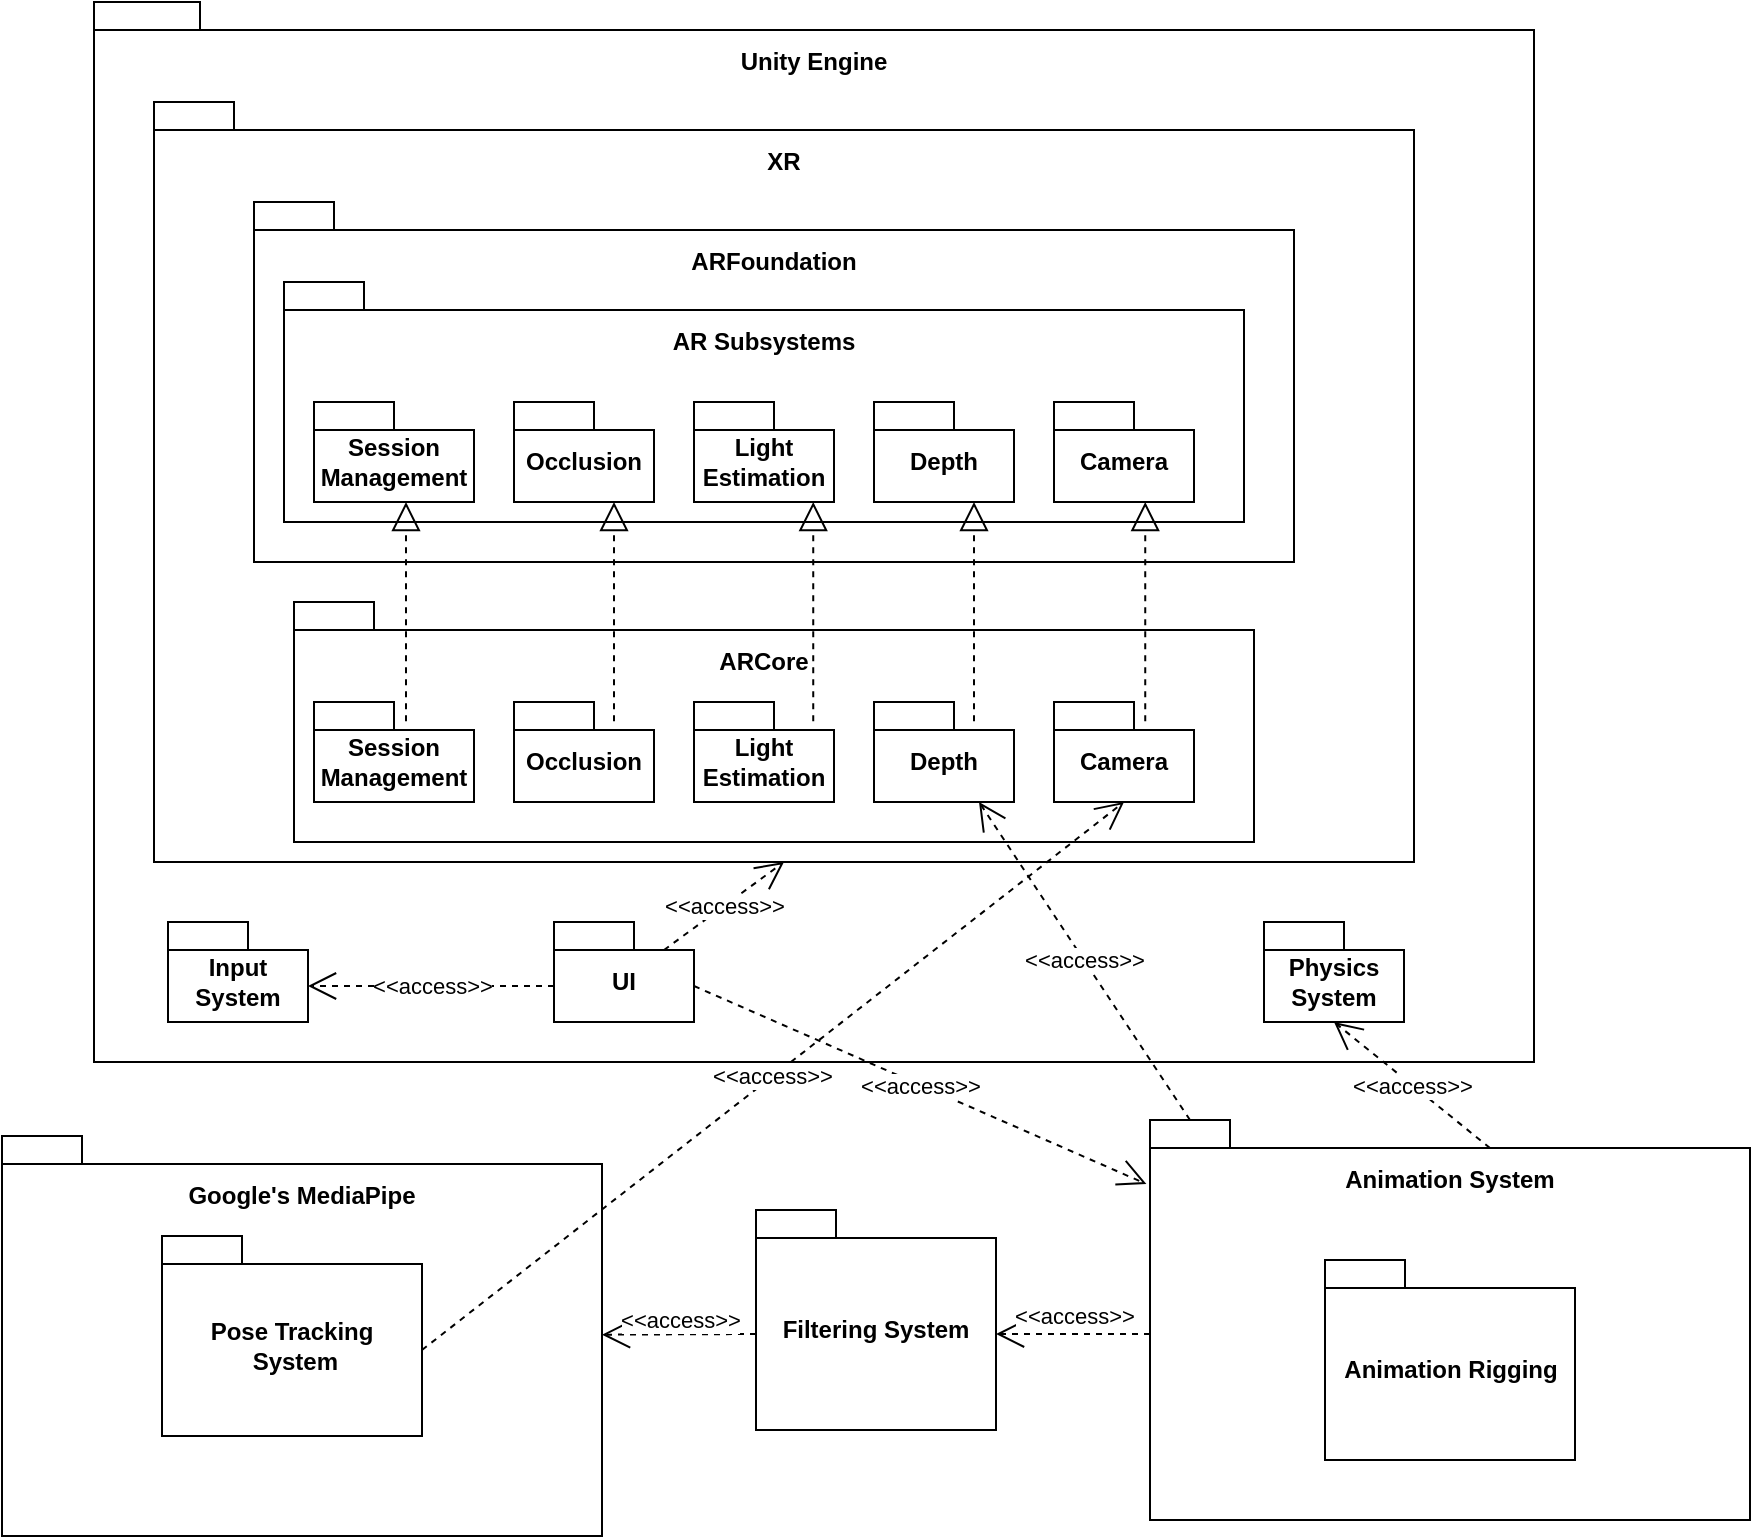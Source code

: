 <mxfile version="22.1.18" type="device">
  <diagram name="Page-1" id="taw0F5bnkjPM1BYFyEbS">
    <mxGraphModel dx="993" dy="1016" grid="0" gridSize="10" guides="1" tooltips="1" connect="1" arrows="1" fold="1" page="0" pageScale="1" pageWidth="827" pageHeight="1169" math="0" shadow="0">
      <root>
        <mxCell id="0" />
        <mxCell id="1" parent="0" />
        <mxCell id="HXQu-pEdGRoEHzrdMmY4-1" value="Unity Engine" style="shape=folder;fontStyle=1;spacingTop=-250;tabWidth=40;tabHeight=14;tabPosition=left;html=1;whiteSpace=wrap;align=center;spacingBottom=220;" parent="1" vertex="1">
          <mxGeometry x="130" y="-10" width="720" height="530" as="geometry" />
        </mxCell>
        <mxCell id="HXQu-pEdGRoEHzrdMmY4-2" value="UI" style="shape=folder;fontStyle=1;spacingTop=10;tabWidth=40;tabHeight=14;tabPosition=left;html=1;whiteSpace=wrap;" parent="1" vertex="1">
          <mxGeometry x="360" y="450" width="70" height="50" as="geometry" />
        </mxCell>
        <mxCell id="HXQu-pEdGRoEHzrdMmY4-3" value="Physics&lt;br&gt;System" style="shape=folder;fontStyle=1;spacingTop=10;tabWidth=40;tabHeight=14;tabPosition=left;html=1;whiteSpace=wrap;" parent="1" vertex="1">
          <mxGeometry x="715" y="450" width="70" height="50" as="geometry" />
        </mxCell>
        <mxCell id="HXQu-pEdGRoEHzrdMmY4-5" value="Google&#39;s MediaPipe" style="shape=folder;fontStyle=1;spacingTop=-50;tabWidth=40;tabHeight=14;tabPosition=left;html=1;whiteSpace=wrap;align=center;spacingBottom=90;" parent="1" vertex="1">
          <mxGeometry x="84" y="557" width="300" height="200" as="geometry" />
        </mxCell>
        <mxCell id="HXQu-pEdGRoEHzrdMmY4-7" value="Animation System" style="shape=folder;fontStyle=1;spacingTop=-50;tabWidth=40;tabHeight=14;tabPosition=left;html=1;whiteSpace=wrap;align=center;spacingBottom=90;" parent="1" vertex="1">
          <mxGeometry x="658" y="549" width="300" height="200" as="geometry" />
        </mxCell>
        <mxCell id="HXQu-pEdGRoEHzrdMmY4-6" value="Pose Tracking&lt;br&gt;&amp;nbsp;System" style="shape=folder;fontStyle=1;spacingTop=10;tabWidth=40;tabHeight=14;tabPosition=left;html=1;whiteSpace=wrap;" parent="1" vertex="1">
          <mxGeometry x="164" y="607" width="130" height="100" as="geometry" />
        </mxCell>
        <mxCell id="HXQu-pEdGRoEHzrdMmY4-8" value="Animation Rigging" style="shape=folder;fontStyle=1;spacingTop=10;tabWidth=40;tabHeight=14;tabPosition=left;html=1;whiteSpace=wrap;" parent="1" vertex="1">
          <mxGeometry x="745.5" y="619" width="125" height="100" as="geometry" />
        </mxCell>
        <mxCell id="HXQu-pEdGRoEHzrdMmY4-9" value="Input System" style="shape=folder;fontStyle=1;spacingTop=10;tabWidth=40;tabHeight=14;tabPosition=left;html=1;whiteSpace=wrap;" parent="1" vertex="1">
          <mxGeometry x="167" y="450" width="70" height="50" as="geometry" />
        </mxCell>
        <mxCell id="HXQu-pEdGRoEHzrdMmY4-11" value="XR" style="shape=folder;fontStyle=1;spacingTop=-160;tabWidth=40;tabHeight=14;tabPosition=left;html=1;whiteSpace=wrap;align=center;spacingBottom=160;" parent="1" vertex="1">
          <mxGeometry x="160" y="40" width="630" height="380" as="geometry" />
        </mxCell>
        <mxCell id="HXQu-pEdGRoEHzrdMmY4-12" value="ARFoundation" style="shape=folder;fontStyle=1;spacingTop=-60;tabWidth=40;tabHeight=14;tabPosition=left;html=1;whiteSpace=wrap;spacingBottom=60;" parent="1" vertex="1">
          <mxGeometry x="210" y="90" width="520" height="180" as="geometry" />
        </mxCell>
        <mxCell id="HXQu-pEdGRoEHzrdMmY4-14" value="ARCore" style="shape=folder;fontStyle=1;spacingTop=-30;tabWidth=40;tabHeight=14;tabPosition=left;html=1;whiteSpace=wrap;spacingBottom=30;spacingLeft=0;spacingRight=10;" parent="1" vertex="1">
          <mxGeometry x="230" y="290" width="480" height="120" as="geometry" />
        </mxCell>
        <mxCell id="HXQu-pEdGRoEHzrdMmY4-16" value="Session&lt;br&gt;Management" style="shape=folder;fontStyle=1;spacingTop=10;tabWidth=40;tabHeight=14;tabPosition=left;html=1;whiteSpace=wrap;" parent="1" vertex="1">
          <mxGeometry x="240" y="340" width="80" height="50" as="geometry" />
        </mxCell>
        <mxCell id="HXQu-pEdGRoEHzrdMmY4-17" value="Camera" style="shape=folder;fontStyle=1;spacingTop=10;tabWidth=40;tabHeight=14;tabPosition=left;html=1;whiteSpace=wrap;" parent="1" vertex="1">
          <mxGeometry x="610" y="340" width="70" height="50" as="geometry" />
        </mxCell>
        <mxCell id="HXQu-pEdGRoEHzrdMmY4-18" value="Depth" style="shape=folder;fontStyle=1;spacingTop=10;tabWidth=40;tabHeight=14;tabPosition=left;html=1;whiteSpace=wrap;" parent="1" vertex="1">
          <mxGeometry x="520" y="340" width="70" height="50" as="geometry" />
        </mxCell>
        <mxCell id="HXQu-pEdGRoEHzrdMmY4-19" value="Occlusion" style="shape=folder;fontStyle=1;spacingTop=10;tabWidth=40;tabHeight=14;tabPosition=left;html=1;whiteSpace=wrap;" parent="1" vertex="1">
          <mxGeometry x="340" y="340" width="70" height="50" as="geometry" />
        </mxCell>
        <mxCell id="HXQu-pEdGRoEHzrdMmY4-20" value="Light Estimation" style="shape=folder;fontStyle=1;spacingTop=10;tabWidth=40;tabHeight=14;tabPosition=left;html=1;whiteSpace=wrap;" parent="1" vertex="1">
          <mxGeometry x="430" y="340" width="70" height="50" as="geometry" />
        </mxCell>
        <mxCell id="HXQu-pEdGRoEHzrdMmY4-23" value="AR Subsystems" style="shape=folder;fontStyle=1;spacingTop=-30;tabWidth=40;tabHeight=14;tabPosition=left;html=1;whiteSpace=wrap;spacingBottom=30;" parent="1" vertex="1">
          <mxGeometry x="225" y="130" width="480" height="120" as="geometry" />
        </mxCell>
        <mxCell id="HXQu-pEdGRoEHzrdMmY4-24" value="Session&lt;br&gt;Management" style="shape=folder;fontStyle=1;spacingTop=10;tabWidth=40;tabHeight=14;tabPosition=left;html=1;whiteSpace=wrap;" parent="1" vertex="1">
          <mxGeometry x="240" y="190" width="80" height="50" as="geometry" />
        </mxCell>
        <mxCell id="HXQu-pEdGRoEHzrdMmY4-25" value="Occlusion" style="shape=folder;fontStyle=1;spacingTop=10;tabWidth=40;tabHeight=14;tabPosition=left;html=1;whiteSpace=wrap;" parent="1" vertex="1">
          <mxGeometry x="340" y="190" width="70" height="50" as="geometry" />
        </mxCell>
        <mxCell id="HXQu-pEdGRoEHzrdMmY4-26" value="Light Estimation" style="shape=folder;fontStyle=1;spacingTop=10;tabWidth=40;tabHeight=14;tabPosition=left;html=1;whiteSpace=wrap;" parent="1" vertex="1">
          <mxGeometry x="430" y="190" width="70" height="50" as="geometry" />
        </mxCell>
        <mxCell id="HXQu-pEdGRoEHzrdMmY4-27" value="Depth" style="shape=folder;fontStyle=1;spacingTop=10;tabWidth=40;tabHeight=14;tabPosition=left;html=1;whiteSpace=wrap;" parent="1" vertex="1">
          <mxGeometry x="520" y="190" width="70" height="50" as="geometry" />
        </mxCell>
        <mxCell id="HXQu-pEdGRoEHzrdMmY4-28" value="Camera" style="shape=folder;fontStyle=1;spacingTop=10;tabWidth=40;tabHeight=14;tabPosition=left;html=1;whiteSpace=wrap;" parent="1" vertex="1">
          <mxGeometry x="610" y="190" width="70" height="50" as="geometry" />
        </mxCell>
        <mxCell id="HXQu-pEdGRoEHzrdMmY4-31" value="" style="endArrow=block;dashed=1;endFill=0;endSize=12;html=1;rounded=0;" parent="1" edge="1">
          <mxGeometry width="160" relative="1" as="geometry">
            <mxPoint x="286" y="349.62" as="sourcePoint" />
            <mxPoint x="286.0" y="240" as="targetPoint" />
          </mxGeometry>
        </mxCell>
        <mxCell id="HXQu-pEdGRoEHzrdMmY4-32" value="" style="endArrow=block;dashed=1;endFill=0;endSize=12;html=1;rounded=0;" parent="1" edge="1">
          <mxGeometry width="160" relative="1" as="geometry">
            <mxPoint x="390" y="349.62" as="sourcePoint" />
            <mxPoint x="390.0" y="240" as="targetPoint" />
          </mxGeometry>
        </mxCell>
        <mxCell id="HXQu-pEdGRoEHzrdMmY4-33" value="" style="endArrow=block;dashed=1;endFill=0;endSize=12;html=1;rounded=0;" parent="1" edge="1">
          <mxGeometry width="160" relative="1" as="geometry">
            <mxPoint x="489.62" y="349.62" as="sourcePoint" />
            <mxPoint x="489.62" y="240" as="targetPoint" />
          </mxGeometry>
        </mxCell>
        <mxCell id="HXQu-pEdGRoEHzrdMmY4-34" value="" style="endArrow=block;dashed=1;endFill=0;endSize=12;html=1;rounded=0;" parent="1" edge="1">
          <mxGeometry width="160" relative="1" as="geometry">
            <mxPoint x="570" y="349.62" as="sourcePoint" />
            <mxPoint x="570.0" y="240" as="targetPoint" />
          </mxGeometry>
        </mxCell>
        <mxCell id="HXQu-pEdGRoEHzrdMmY4-35" value="" style="endArrow=block;dashed=1;endFill=0;endSize=12;html=1;rounded=0;" parent="1" edge="1">
          <mxGeometry width="160" relative="1" as="geometry">
            <mxPoint x="655.62" y="349.62" as="sourcePoint" />
            <mxPoint x="655.62" y="240" as="targetPoint" />
          </mxGeometry>
        </mxCell>
        <mxCell id="HXQu-pEdGRoEHzrdMmY4-37" value="Filtering System" style="shape=folder;fontStyle=1;spacingTop=10;tabWidth=40;tabHeight=14;tabPosition=left;html=1;whiteSpace=wrap;" parent="1" vertex="1">
          <mxGeometry x="461" y="594" width="120" height="110" as="geometry" />
        </mxCell>
        <mxCell id="HXQu-pEdGRoEHzrdMmY4-40" value="&amp;lt;&amp;lt;access&amp;gt;&amp;gt;" style="endArrow=open;endSize=12;dashed=1;html=1;rounded=0;entryX=0.5;entryY=1;entryDx=0;entryDy=0;entryPerimeter=0;exitX=0;exitY=0;exitDx=55;exitDy=14;exitPerimeter=0;" parent="1" source="HXQu-pEdGRoEHzrdMmY4-2" target="HXQu-pEdGRoEHzrdMmY4-11" edge="1">
          <mxGeometry width="160" relative="1" as="geometry">
            <mxPoint x="210" y="460" as="sourcePoint" />
            <mxPoint x="370" y="460" as="targetPoint" />
          </mxGeometry>
        </mxCell>
        <mxCell id="HXQu-pEdGRoEHzrdMmY4-41" value="&amp;lt;&amp;lt;access&amp;gt;&amp;gt;" style="endArrow=open;endSize=12;dashed=1;html=1;rounded=0;entryX=0.5;entryY=1;entryDx=0;entryDy=0;entryPerimeter=0;exitX=0;exitY=0;exitDx=130;exitDy=57;exitPerimeter=0;" parent="1" source="HXQu-pEdGRoEHzrdMmY4-6" target="HXQu-pEdGRoEHzrdMmY4-17" edge="1">
          <mxGeometry width="160" relative="1" as="geometry">
            <mxPoint x="330" y="700" as="sourcePoint" />
            <mxPoint x="490" y="700" as="targetPoint" />
          </mxGeometry>
        </mxCell>
        <mxCell id="HXQu-pEdGRoEHzrdMmY4-42" value="&amp;lt;&amp;lt;access&amp;gt;&amp;gt;" style="endArrow=open;endSize=12;dashed=1;html=1;rounded=0;exitX=0;exitY=0;exitDx=0;exitDy=62;exitPerimeter=0;spacingBottom=15;" parent="1" source="HXQu-pEdGRoEHzrdMmY4-37" target="HXQu-pEdGRoEHzrdMmY4-5" edge="1">
          <mxGeometry width="160" relative="1" as="geometry">
            <mxPoint x="470" y="720" as="sourcePoint" />
            <mxPoint x="630" y="720" as="targetPoint" />
          </mxGeometry>
        </mxCell>
        <mxCell id="HXQu-pEdGRoEHzrdMmY4-43" value="&amp;lt;&amp;lt;access&amp;gt;&amp;gt;" style="endArrow=open;endSize=12;dashed=1;html=1;rounded=0;exitX=0;exitY=0;exitDx=0;exitDy=107;exitPerimeter=0;entryX=0;entryY=0;entryDx=120;entryDy=62;entryPerimeter=0;spacingBottom=18;" parent="1" source="HXQu-pEdGRoEHzrdMmY4-7" target="HXQu-pEdGRoEHzrdMmY4-37" edge="1">
          <mxGeometry x="-0.007" width="160" relative="1" as="geometry">
            <mxPoint x="480" y="727" as="sourcePoint" />
            <mxPoint x="430" y="725" as="targetPoint" />
            <mxPoint as="offset" />
          </mxGeometry>
        </mxCell>
        <mxCell id="HXQu-pEdGRoEHzrdMmY4-44" value="&amp;lt;&amp;lt;access&amp;gt;&amp;gt;" style="endArrow=open;endSize=12;dashed=1;html=1;rounded=0;exitX=0;exitY=0;exitDx=0;exitDy=32;exitPerimeter=0;entryX=0;entryY=0;entryDx=70;entryDy=32;entryPerimeter=0;" parent="1" source="HXQu-pEdGRoEHzrdMmY4-2" target="HXQu-pEdGRoEHzrdMmY4-9" edge="1">
          <mxGeometry width="160" relative="1" as="geometry">
            <mxPoint x="225" y="474" as="sourcePoint" />
            <mxPoint x="257" y="482" as="targetPoint" />
          </mxGeometry>
        </mxCell>
        <mxCell id="HXQu-pEdGRoEHzrdMmY4-45" value="&amp;lt;&amp;lt;access&amp;gt;&amp;gt;" style="endArrow=open;endSize=12;dashed=1;html=1;rounded=0;exitX=0;exitY=0;exitDx=20;exitDy=0;exitPerimeter=0;entryX=0.75;entryY=1;entryDx=0;entryDy=0;entryPerimeter=0;" parent="1" source="HXQu-pEdGRoEHzrdMmY4-7" target="HXQu-pEdGRoEHzrdMmY4-18" edge="1">
          <mxGeometry width="160" relative="1" as="geometry">
            <mxPoint x="640" y="727" as="sourcePoint" />
            <mxPoint x="600" y="727" as="targetPoint" />
          </mxGeometry>
        </mxCell>
        <mxCell id="HXQu-pEdGRoEHzrdMmY4-46" value="&amp;lt;&amp;lt;access&amp;gt;&amp;gt;" style="endArrow=open;endSize=12;dashed=1;html=1;rounded=0;exitX=0;exitY=0;exitDx=170;exitDy=14;exitPerimeter=0;entryX=0.5;entryY=1;entryDx=0;entryDy=0;entryPerimeter=0;" parent="1" source="HXQu-pEdGRoEHzrdMmY4-7" target="HXQu-pEdGRoEHzrdMmY4-3" edge="1">
          <mxGeometry width="160" relative="1" as="geometry">
            <mxPoint x="810" y="634" as="sourcePoint" />
            <mxPoint x="583" y="400" as="targetPoint" />
          </mxGeometry>
        </mxCell>
        <mxCell id="TB5lRm7oZPMCs62hTn4G-1" value="&amp;lt;&amp;lt;access&amp;gt;&amp;gt;" style="endArrow=open;endSize=12;dashed=1;html=1;rounded=0;entryX=-0.006;entryY=0.16;entryDx=0;entryDy=0;entryPerimeter=0;exitX=0;exitY=0;exitDx=70;exitDy=32;exitPerimeter=0;" edge="1" parent="1" source="HXQu-pEdGRoEHzrdMmY4-2" target="HXQu-pEdGRoEHzrdMmY4-7">
          <mxGeometry width="160" relative="1" as="geometry">
            <mxPoint x="240" y="492" as="sourcePoint" />
            <mxPoint x="340" y="492" as="targetPoint" />
            <mxPoint as="offset" />
          </mxGeometry>
        </mxCell>
      </root>
    </mxGraphModel>
  </diagram>
</mxfile>
